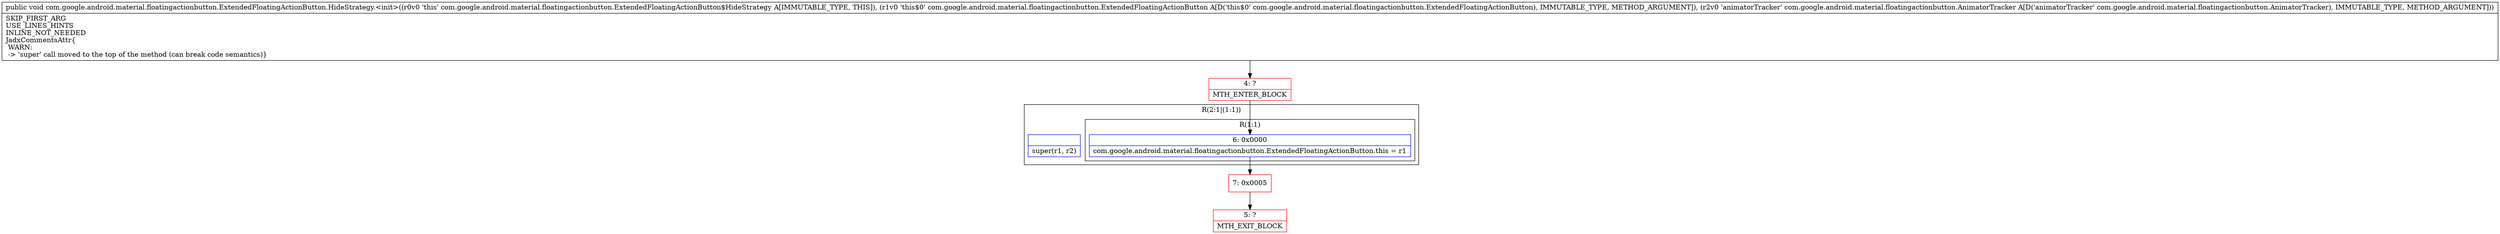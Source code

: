 digraph "CFG forcom.google.android.material.floatingactionbutton.ExtendedFloatingActionButton.HideStrategy.\<init\>(Lcom\/google\/android\/material\/floatingactionbutton\/ExtendedFloatingActionButton;Lcom\/google\/android\/material\/floatingactionbutton\/AnimatorTracker;)V" {
subgraph cluster_Region_1078136568 {
label = "R(2:1|(1:1))";
node [shape=record,color=blue];
Node_InsnContainer_618341887 [shape=record,label="{|super(r1, r2)\l}"];
subgraph cluster_Region_2009931066 {
label = "R(1:1)";
node [shape=record,color=blue];
Node_6 [shape=record,label="{6\:\ 0x0000|com.google.android.material.floatingactionbutton.ExtendedFloatingActionButton.this = r1\l}"];
}
}
Node_4 [shape=record,color=red,label="{4\:\ ?|MTH_ENTER_BLOCK\l}"];
Node_7 [shape=record,color=red,label="{7\:\ 0x0005}"];
Node_5 [shape=record,color=red,label="{5\:\ ?|MTH_EXIT_BLOCK\l}"];
MethodNode[shape=record,label="{public void com.google.android.material.floatingactionbutton.ExtendedFloatingActionButton.HideStrategy.\<init\>((r0v0 'this' com.google.android.material.floatingactionbutton.ExtendedFloatingActionButton$HideStrategy A[IMMUTABLE_TYPE, THIS]), (r1v0 'this$0' com.google.android.material.floatingactionbutton.ExtendedFloatingActionButton A[D('this$0' com.google.android.material.floatingactionbutton.ExtendedFloatingActionButton), IMMUTABLE_TYPE, METHOD_ARGUMENT]), (r2v0 'animatorTracker' com.google.android.material.floatingactionbutton.AnimatorTracker A[D('animatorTracker' com.google.android.material.floatingactionbutton.AnimatorTracker), IMMUTABLE_TYPE, METHOD_ARGUMENT]))  | SKIP_FIRST_ARG\lUSE_LINES_HINTS\lINLINE_NOT_NEEDED\lJadxCommentsAttr\{\l WARN: \l \-\> 'super' call moved to the top of the method (can break code semantics)\}\l}"];
MethodNode -> Node_4;Node_6 -> Node_7;
Node_4 -> Node_6;
Node_7 -> Node_5;
}

